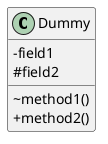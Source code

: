 @startuml
skinparam classAttributeIconSize 0
class Dummy {
 -field1
 #field2
 ~method1()
 +method2()
}
@enduml
